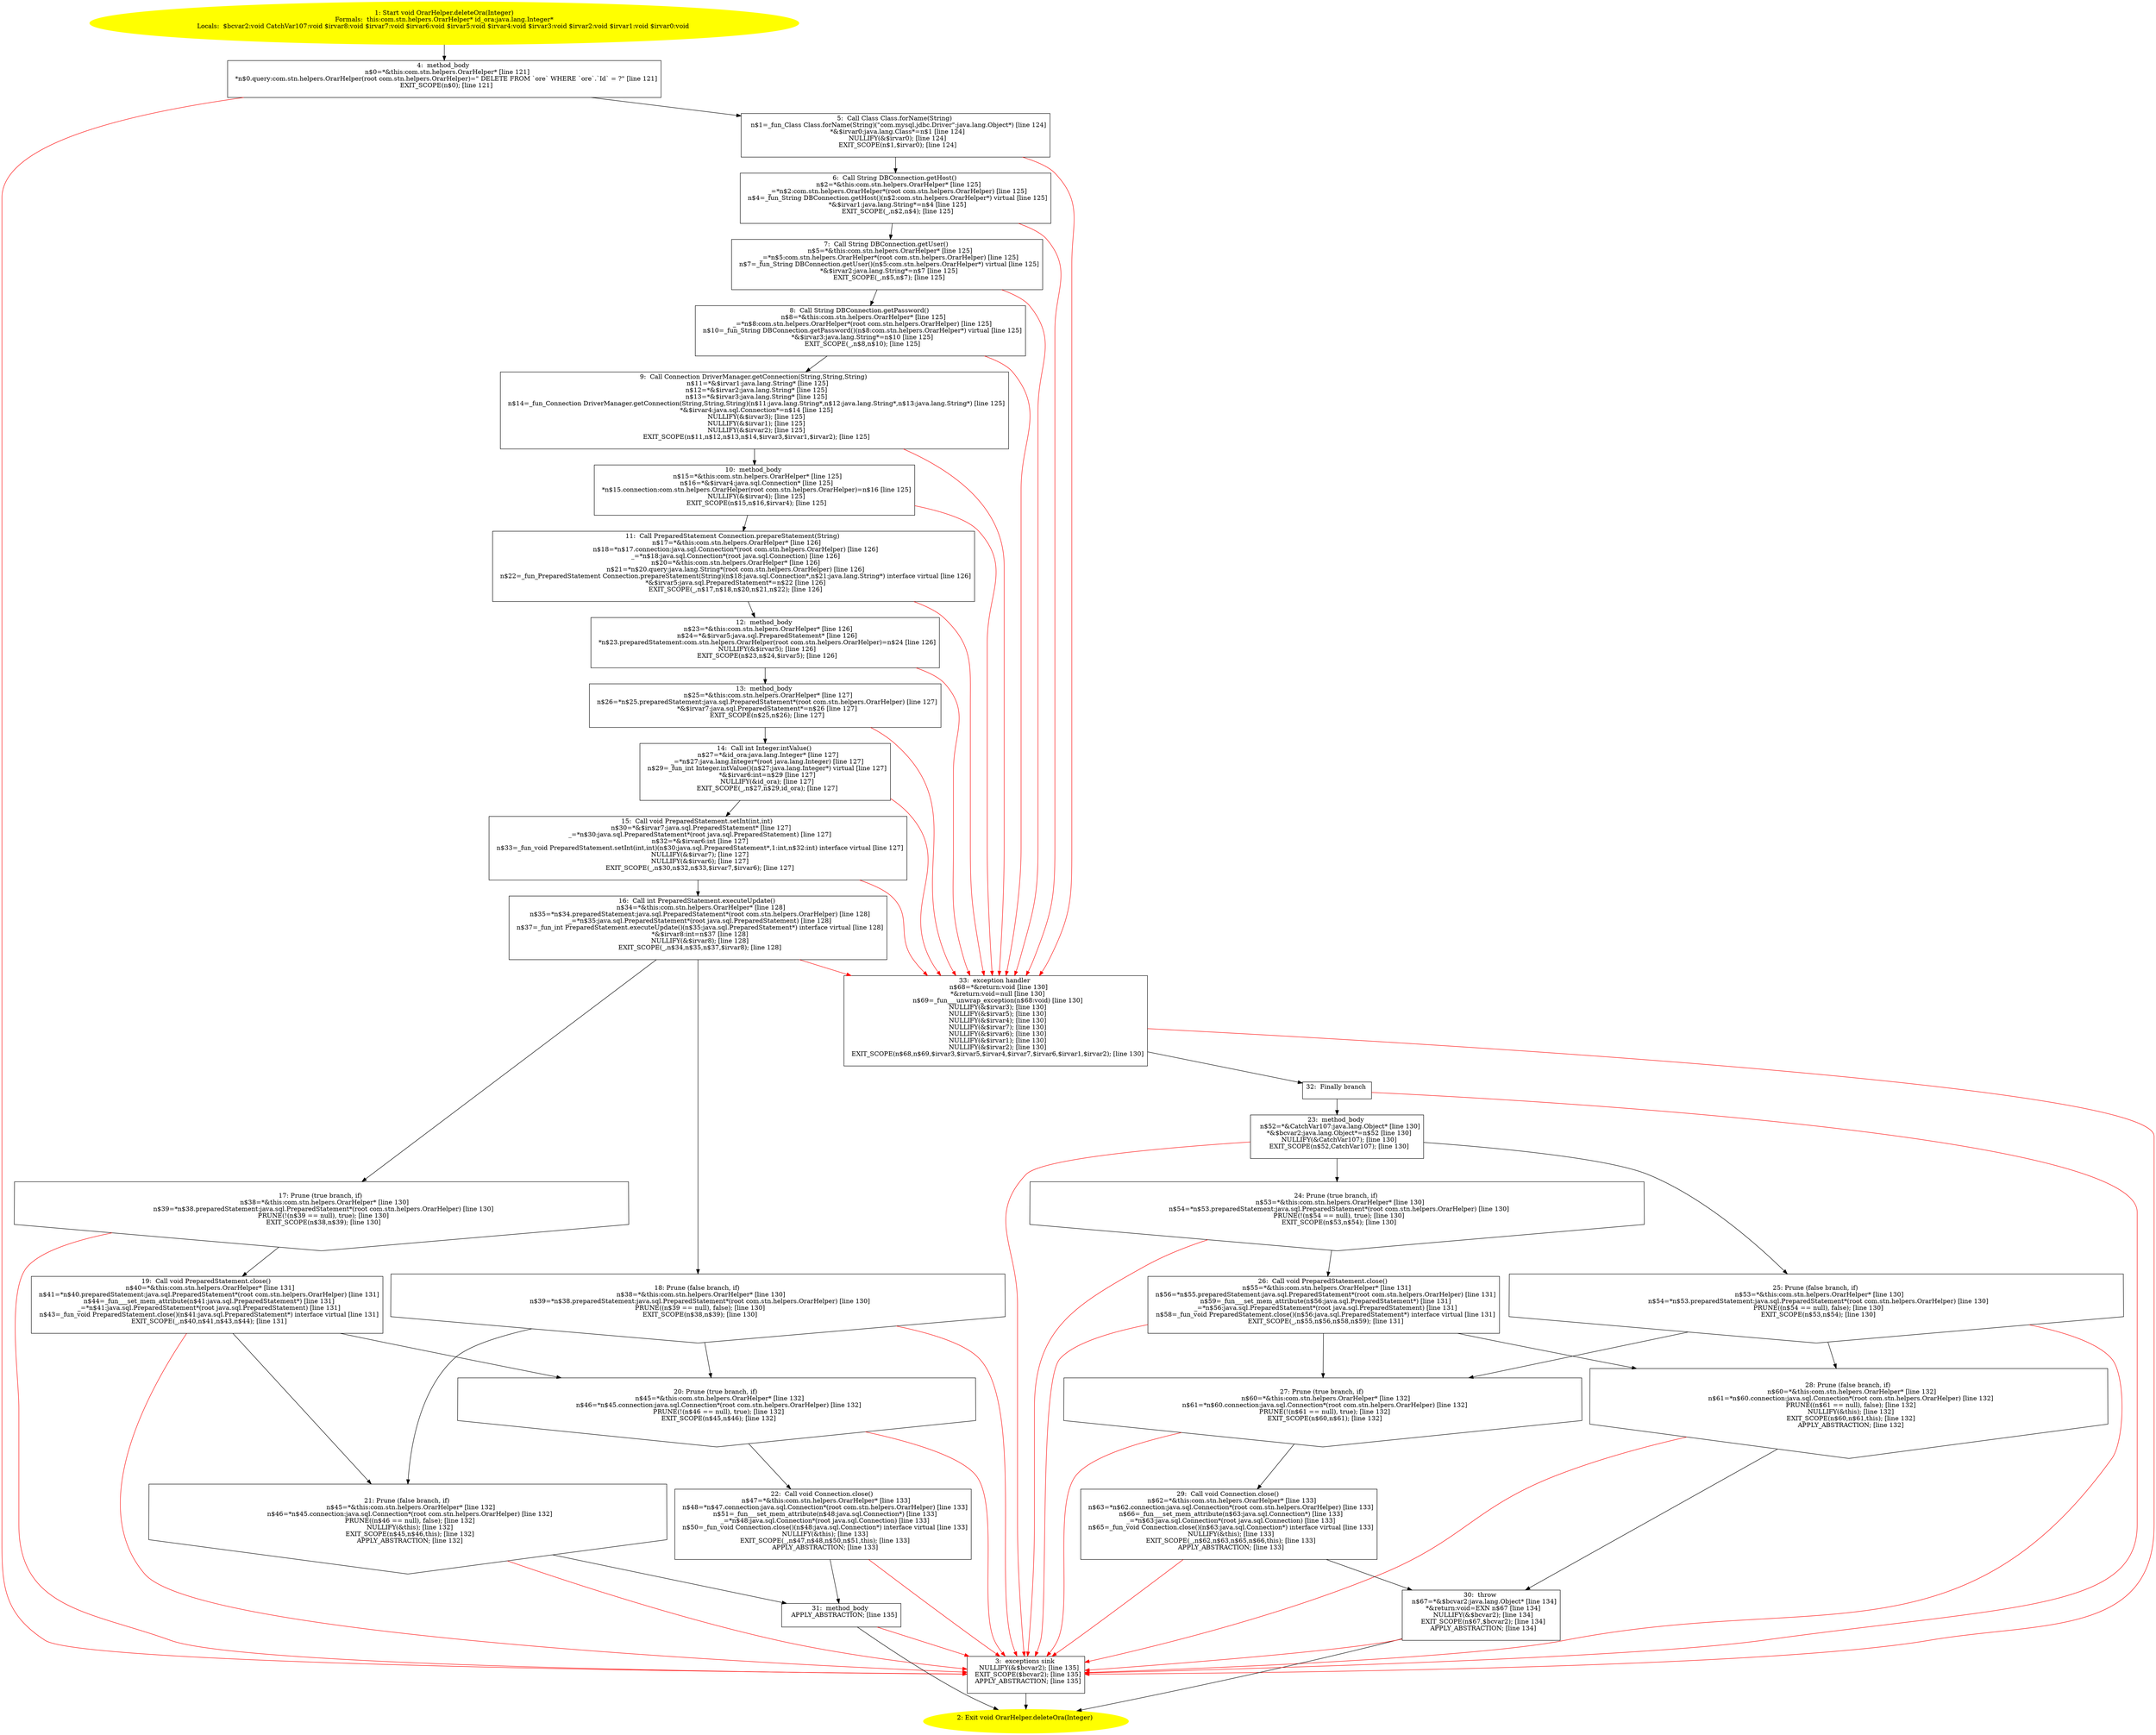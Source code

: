 /* @generated */
digraph cfg {
"com.stn.helpers.OrarHelper.deleteOra(java.lang.Integer):void.cd40a7c32d7e57c156f3b5cab95fa028_1" [label="1: Start void OrarHelper.deleteOra(Integer)\nFormals:  this:com.stn.helpers.OrarHelper* id_ora:java.lang.Integer*\nLocals:  $bcvar2:void CatchVar107:void $irvar8:void $irvar7:void $irvar6:void $irvar5:void $irvar4:void $irvar3:void $irvar2:void $irvar1:void $irvar0:void \n  " color=yellow style=filled]
	

	 "com.stn.helpers.OrarHelper.deleteOra(java.lang.Integer):void.cd40a7c32d7e57c156f3b5cab95fa028_1" -> "com.stn.helpers.OrarHelper.deleteOra(java.lang.Integer):void.cd40a7c32d7e57c156f3b5cab95fa028_4" ;
"com.stn.helpers.OrarHelper.deleteOra(java.lang.Integer):void.cd40a7c32d7e57c156f3b5cab95fa028_2" [label="2: Exit void OrarHelper.deleteOra(Integer) \n  " color=yellow style=filled]
	

"com.stn.helpers.OrarHelper.deleteOra(java.lang.Integer):void.cd40a7c32d7e57c156f3b5cab95fa028_3" [label="3:  exceptions sink \n   NULLIFY(&$bcvar2); [line 135]\n  EXIT_SCOPE($bcvar2); [line 135]\n  APPLY_ABSTRACTION; [line 135]\n " shape="box"]
	

	 "com.stn.helpers.OrarHelper.deleteOra(java.lang.Integer):void.cd40a7c32d7e57c156f3b5cab95fa028_3" -> "com.stn.helpers.OrarHelper.deleteOra(java.lang.Integer):void.cd40a7c32d7e57c156f3b5cab95fa028_2" ;
"com.stn.helpers.OrarHelper.deleteOra(java.lang.Integer):void.cd40a7c32d7e57c156f3b5cab95fa028_4" [label="4:  method_body \n   n$0=*&this:com.stn.helpers.OrarHelper* [line 121]\n  *n$0.query:com.stn.helpers.OrarHelper(root com.stn.helpers.OrarHelper)=\" DELETE FROM `ore` WHERE `ore`.`Id` = ?\" [line 121]\n  EXIT_SCOPE(n$0); [line 121]\n " shape="box"]
	

	 "com.stn.helpers.OrarHelper.deleteOra(java.lang.Integer):void.cd40a7c32d7e57c156f3b5cab95fa028_4" -> "com.stn.helpers.OrarHelper.deleteOra(java.lang.Integer):void.cd40a7c32d7e57c156f3b5cab95fa028_5" ;
	 "com.stn.helpers.OrarHelper.deleteOra(java.lang.Integer):void.cd40a7c32d7e57c156f3b5cab95fa028_4" -> "com.stn.helpers.OrarHelper.deleteOra(java.lang.Integer):void.cd40a7c32d7e57c156f3b5cab95fa028_3" [color="red" ];
"com.stn.helpers.OrarHelper.deleteOra(java.lang.Integer):void.cd40a7c32d7e57c156f3b5cab95fa028_5" [label="5:  Call Class Class.forName(String) \n   n$1=_fun_Class Class.forName(String)(\"com.mysql.jdbc.Driver\":java.lang.Object*) [line 124]\n  *&$irvar0:java.lang.Class*=n$1 [line 124]\n  NULLIFY(&$irvar0); [line 124]\n  EXIT_SCOPE(n$1,$irvar0); [line 124]\n " shape="box"]
	

	 "com.stn.helpers.OrarHelper.deleteOra(java.lang.Integer):void.cd40a7c32d7e57c156f3b5cab95fa028_5" -> "com.stn.helpers.OrarHelper.deleteOra(java.lang.Integer):void.cd40a7c32d7e57c156f3b5cab95fa028_6" ;
	 "com.stn.helpers.OrarHelper.deleteOra(java.lang.Integer):void.cd40a7c32d7e57c156f3b5cab95fa028_5" -> "com.stn.helpers.OrarHelper.deleteOra(java.lang.Integer):void.cd40a7c32d7e57c156f3b5cab95fa028_33" [color="red" ];
"com.stn.helpers.OrarHelper.deleteOra(java.lang.Integer):void.cd40a7c32d7e57c156f3b5cab95fa028_6" [label="6:  Call String DBConnection.getHost() \n   n$2=*&this:com.stn.helpers.OrarHelper* [line 125]\n  _=*n$2:com.stn.helpers.OrarHelper*(root com.stn.helpers.OrarHelper) [line 125]\n  n$4=_fun_String DBConnection.getHost()(n$2:com.stn.helpers.OrarHelper*) virtual [line 125]\n  *&$irvar1:java.lang.String*=n$4 [line 125]\n  EXIT_SCOPE(_,n$2,n$4); [line 125]\n " shape="box"]
	

	 "com.stn.helpers.OrarHelper.deleteOra(java.lang.Integer):void.cd40a7c32d7e57c156f3b5cab95fa028_6" -> "com.stn.helpers.OrarHelper.deleteOra(java.lang.Integer):void.cd40a7c32d7e57c156f3b5cab95fa028_7" ;
	 "com.stn.helpers.OrarHelper.deleteOra(java.lang.Integer):void.cd40a7c32d7e57c156f3b5cab95fa028_6" -> "com.stn.helpers.OrarHelper.deleteOra(java.lang.Integer):void.cd40a7c32d7e57c156f3b5cab95fa028_33" [color="red" ];
"com.stn.helpers.OrarHelper.deleteOra(java.lang.Integer):void.cd40a7c32d7e57c156f3b5cab95fa028_7" [label="7:  Call String DBConnection.getUser() \n   n$5=*&this:com.stn.helpers.OrarHelper* [line 125]\n  _=*n$5:com.stn.helpers.OrarHelper*(root com.stn.helpers.OrarHelper) [line 125]\n  n$7=_fun_String DBConnection.getUser()(n$5:com.stn.helpers.OrarHelper*) virtual [line 125]\n  *&$irvar2:java.lang.String*=n$7 [line 125]\n  EXIT_SCOPE(_,n$5,n$7); [line 125]\n " shape="box"]
	

	 "com.stn.helpers.OrarHelper.deleteOra(java.lang.Integer):void.cd40a7c32d7e57c156f3b5cab95fa028_7" -> "com.stn.helpers.OrarHelper.deleteOra(java.lang.Integer):void.cd40a7c32d7e57c156f3b5cab95fa028_8" ;
	 "com.stn.helpers.OrarHelper.deleteOra(java.lang.Integer):void.cd40a7c32d7e57c156f3b5cab95fa028_7" -> "com.stn.helpers.OrarHelper.deleteOra(java.lang.Integer):void.cd40a7c32d7e57c156f3b5cab95fa028_33" [color="red" ];
"com.stn.helpers.OrarHelper.deleteOra(java.lang.Integer):void.cd40a7c32d7e57c156f3b5cab95fa028_8" [label="8:  Call String DBConnection.getPassword() \n   n$8=*&this:com.stn.helpers.OrarHelper* [line 125]\n  _=*n$8:com.stn.helpers.OrarHelper*(root com.stn.helpers.OrarHelper) [line 125]\n  n$10=_fun_String DBConnection.getPassword()(n$8:com.stn.helpers.OrarHelper*) virtual [line 125]\n  *&$irvar3:java.lang.String*=n$10 [line 125]\n  EXIT_SCOPE(_,n$8,n$10); [line 125]\n " shape="box"]
	

	 "com.stn.helpers.OrarHelper.deleteOra(java.lang.Integer):void.cd40a7c32d7e57c156f3b5cab95fa028_8" -> "com.stn.helpers.OrarHelper.deleteOra(java.lang.Integer):void.cd40a7c32d7e57c156f3b5cab95fa028_9" ;
	 "com.stn.helpers.OrarHelper.deleteOra(java.lang.Integer):void.cd40a7c32d7e57c156f3b5cab95fa028_8" -> "com.stn.helpers.OrarHelper.deleteOra(java.lang.Integer):void.cd40a7c32d7e57c156f3b5cab95fa028_33" [color="red" ];
"com.stn.helpers.OrarHelper.deleteOra(java.lang.Integer):void.cd40a7c32d7e57c156f3b5cab95fa028_9" [label="9:  Call Connection DriverManager.getConnection(String,String,String) \n   n$11=*&$irvar1:java.lang.String* [line 125]\n  n$12=*&$irvar2:java.lang.String* [line 125]\n  n$13=*&$irvar3:java.lang.String* [line 125]\n  n$14=_fun_Connection DriverManager.getConnection(String,String,String)(n$11:java.lang.String*,n$12:java.lang.String*,n$13:java.lang.String*) [line 125]\n  *&$irvar4:java.sql.Connection*=n$14 [line 125]\n  NULLIFY(&$irvar3); [line 125]\n  NULLIFY(&$irvar1); [line 125]\n  NULLIFY(&$irvar2); [line 125]\n  EXIT_SCOPE(n$11,n$12,n$13,n$14,$irvar3,$irvar1,$irvar2); [line 125]\n " shape="box"]
	

	 "com.stn.helpers.OrarHelper.deleteOra(java.lang.Integer):void.cd40a7c32d7e57c156f3b5cab95fa028_9" -> "com.stn.helpers.OrarHelper.deleteOra(java.lang.Integer):void.cd40a7c32d7e57c156f3b5cab95fa028_10" ;
	 "com.stn.helpers.OrarHelper.deleteOra(java.lang.Integer):void.cd40a7c32d7e57c156f3b5cab95fa028_9" -> "com.stn.helpers.OrarHelper.deleteOra(java.lang.Integer):void.cd40a7c32d7e57c156f3b5cab95fa028_33" [color="red" ];
"com.stn.helpers.OrarHelper.deleteOra(java.lang.Integer):void.cd40a7c32d7e57c156f3b5cab95fa028_10" [label="10:  method_body \n   n$15=*&this:com.stn.helpers.OrarHelper* [line 125]\n  n$16=*&$irvar4:java.sql.Connection* [line 125]\n  *n$15.connection:com.stn.helpers.OrarHelper(root com.stn.helpers.OrarHelper)=n$16 [line 125]\n  NULLIFY(&$irvar4); [line 125]\n  EXIT_SCOPE(n$15,n$16,$irvar4); [line 125]\n " shape="box"]
	

	 "com.stn.helpers.OrarHelper.deleteOra(java.lang.Integer):void.cd40a7c32d7e57c156f3b5cab95fa028_10" -> "com.stn.helpers.OrarHelper.deleteOra(java.lang.Integer):void.cd40a7c32d7e57c156f3b5cab95fa028_11" ;
	 "com.stn.helpers.OrarHelper.deleteOra(java.lang.Integer):void.cd40a7c32d7e57c156f3b5cab95fa028_10" -> "com.stn.helpers.OrarHelper.deleteOra(java.lang.Integer):void.cd40a7c32d7e57c156f3b5cab95fa028_33" [color="red" ];
"com.stn.helpers.OrarHelper.deleteOra(java.lang.Integer):void.cd40a7c32d7e57c156f3b5cab95fa028_11" [label="11:  Call PreparedStatement Connection.prepareStatement(String) \n   n$17=*&this:com.stn.helpers.OrarHelper* [line 126]\n  n$18=*n$17.connection:java.sql.Connection*(root com.stn.helpers.OrarHelper) [line 126]\n  _=*n$18:java.sql.Connection*(root java.sql.Connection) [line 126]\n  n$20=*&this:com.stn.helpers.OrarHelper* [line 126]\n  n$21=*n$20.query:java.lang.String*(root com.stn.helpers.OrarHelper) [line 126]\n  n$22=_fun_PreparedStatement Connection.prepareStatement(String)(n$18:java.sql.Connection*,n$21:java.lang.String*) interface virtual [line 126]\n  *&$irvar5:java.sql.PreparedStatement*=n$22 [line 126]\n  EXIT_SCOPE(_,n$17,n$18,n$20,n$21,n$22); [line 126]\n " shape="box"]
	

	 "com.stn.helpers.OrarHelper.deleteOra(java.lang.Integer):void.cd40a7c32d7e57c156f3b5cab95fa028_11" -> "com.stn.helpers.OrarHelper.deleteOra(java.lang.Integer):void.cd40a7c32d7e57c156f3b5cab95fa028_12" ;
	 "com.stn.helpers.OrarHelper.deleteOra(java.lang.Integer):void.cd40a7c32d7e57c156f3b5cab95fa028_11" -> "com.stn.helpers.OrarHelper.deleteOra(java.lang.Integer):void.cd40a7c32d7e57c156f3b5cab95fa028_33" [color="red" ];
"com.stn.helpers.OrarHelper.deleteOra(java.lang.Integer):void.cd40a7c32d7e57c156f3b5cab95fa028_12" [label="12:  method_body \n   n$23=*&this:com.stn.helpers.OrarHelper* [line 126]\n  n$24=*&$irvar5:java.sql.PreparedStatement* [line 126]\n  *n$23.preparedStatement:com.stn.helpers.OrarHelper(root com.stn.helpers.OrarHelper)=n$24 [line 126]\n  NULLIFY(&$irvar5); [line 126]\n  EXIT_SCOPE(n$23,n$24,$irvar5); [line 126]\n " shape="box"]
	

	 "com.stn.helpers.OrarHelper.deleteOra(java.lang.Integer):void.cd40a7c32d7e57c156f3b5cab95fa028_12" -> "com.stn.helpers.OrarHelper.deleteOra(java.lang.Integer):void.cd40a7c32d7e57c156f3b5cab95fa028_13" ;
	 "com.stn.helpers.OrarHelper.deleteOra(java.lang.Integer):void.cd40a7c32d7e57c156f3b5cab95fa028_12" -> "com.stn.helpers.OrarHelper.deleteOra(java.lang.Integer):void.cd40a7c32d7e57c156f3b5cab95fa028_33" [color="red" ];
"com.stn.helpers.OrarHelper.deleteOra(java.lang.Integer):void.cd40a7c32d7e57c156f3b5cab95fa028_13" [label="13:  method_body \n   n$25=*&this:com.stn.helpers.OrarHelper* [line 127]\n  n$26=*n$25.preparedStatement:java.sql.PreparedStatement*(root com.stn.helpers.OrarHelper) [line 127]\n  *&$irvar7:java.sql.PreparedStatement*=n$26 [line 127]\n  EXIT_SCOPE(n$25,n$26); [line 127]\n " shape="box"]
	

	 "com.stn.helpers.OrarHelper.deleteOra(java.lang.Integer):void.cd40a7c32d7e57c156f3b5cab95fa028_13" -> "com.stn.helpers.OrarHelper.deleteOra(java.lang.Integer):void.cd40a7c32d7e57c156f3b5cab95fa028_14" ;
	 "com.stn.helpers.OrarHelper.deleteOra(java.lang.Integer):void.cd40a7c32d7e57c156f3b5cab95fa028_13" -> "com.stn.helpers.OrarHelper.deleteOra(java.lang.Integer):void.cd40a7c32d7e57c156f3b5cab95fa028_33" [color="red" ];
"com.stn.helpers.OrarHelper.deleteOra(java.lang.Integer):void.cd40a7c32d7e57c156f3b5cab95fa028_14" [label="14:  Call int Integer.intValue() \n   n$27=*&id_ora:java.lang.Integer* [line 127]\n  _=*n$27:java.lang.Integer*(root java.lang.Integer) [line 127]\n  n$29=_fun_int Integer.intValue()(n$27:java.lang.Integer*) virtual [line 127]\n  *&$irvar6:int=n$29 [line 127]\n  NULLIFY(&id_ora); [line 127]\n  EXIT_SCOPE(_,n$27,n$29,id_ora); [line 127]\n " shape="box"]
	

	 "com.stn.helpers.OrarHelper.deleteOra(java.lang.Integer):void.cd40a7c32d7e57c156f3b5cab95fa028_14" -> "com.stn.helpers.OrarHelper.deleteOra(java.lang.Integer):void.cd40a7c32d7e57c156f3b5cab95fa028_15" ;
	 "com.stn.helpers.OrarHelper.deleteOra(java.lang.Integer):void.cd40a7c32d7e57c156f3b5cab95fa028_14" -> "com.stn.helpers.OrarHelper.deleteOra(java.lang.Integer):void.cd40a7c32d7e57c156f3b5cab95fa028_33" [color="red" ];
"com.stn.helpers.OrarHelper.deleteOra(java.lang.Integer):void.cd40a7c32d7e57c156f3b5cab95fa028_15" [label="15:  Call void PreparedStatement.setInt(int,int) \n   n$30=*&$irvar7:java.sql.PreparedStatement* [line 127]\n  _=*n$30:java.sql.PreparedStatement*(root java.sql.PreparedStatement) [line 127]\n  n$32=*&$irvar6:int [line 127]\n  n$33=_fun_void PreparedStatement.setInt(int,int)(n$30:java.sql.PreparedStatement*,1:int,n$32:int) interface virtual [line 127]\n  NULLIFY(&$irvar7); [line 127]\n  NULLIFY(&$irvar6); [line 127]\n  EXIT_SCOPE(_,n$30,n$32,n$33,$irvar7,$irvar6); [line 127]\n " shape="box"]
	

	 "com.stn.helpers.OrarHelper.deleteOra(java.lang.Integer):void.cd40a7c32d7e57c156f3b5cab95fa028_15" -> "com.stn.helpers.OrarHelper.deleteOra(java.lang.Integer):void.cd40a7c32d7e57c156f3b5cab95fa028_16" ;
	 "com.stn.helpers.OrarHelper.deleteOra(java.lang.Integer):void.cd40a7c32d7e57c156f3b5cab95fa028_15" -> "com.stn.helpers.OrarHelper.deleteOra(java.lang.Integer):void.cd40a7c32d7e57c156f3b5cab95fa028_33" [color="red" ];
"com.stn.helpers.OrarHelper.deleteOra(java.lang.Integer):void.cd40a7c32d7e57c156f3b5cab95fa028_16" [label="16:  Call int PreparedStatement.executeUpdate() \n   n$34=*&this:com.stn.helpers.OrarHelper* [line 128]\n  n$35=*n$34.preparedStatement:java.sql.PreparedStatement*(root com.stn.helpers.OrarHelper) [line 128]\n  _=*n$35:java.sql.PreparedStatement*(root java.sql.PreparedStatement) [line 128]\n  n$37=_fun_int PreparedStatement.executeUpdate()(n$35:java.sql.PreparedStatement*) interface virtual [line 128]\n  *&$irvar8:int=n$37 [line 128]\n  NULLIFY(&$irvar8); [line 128]\n  EXIT_SCOPE(_,n$34,n$35,n$37,$irvar8); [line 128]\n " shape="box"]
	

	 "com.stn.helpers.OrarHelper.deleteOra(java.lang.Integer):void.cd40a7c32d7e57c156f3b5cab95fa028_16" -> "com.stn.helpers.OrarHelper.deleteOra(java.lang.Integer):void.cd40a7c32d7e57c156f3b5cab95fa028_17" ;
	 "com.stn.helpers.OrarHelper.deleteOra(java.lang.Integer):void.cd40a7c32d7e57c156f3b5cab95fa028_16" -> "com.stn.helpers.OrarHelper.deleteOra(java.lang.Integer):void.cd40a7c32d7e57c156f3b5cab95fa028_18" ;
	 "com.stn.helpers.OrarHelper.deleteOra(java.lang.Integer):void.cd40a7c32d7e57c156f3b5cab95fa028_16" -> "com.stn.helpers.OrarHelper.deleteOra(java.lang.Integer):void.cd40a7c32d7e57c156f3b5cab95fa028_33" [color="red" ];
"com.stn.helpers.OrarHelper.deleteOra(java.lang.Integer):void.cd40a7c32d7e57c156f3b5cab95fa028_17" [label="17: Prune (true branch, if) \n   n$38=*&this:com.stn.helpers.OrarHelper* [line 130]\n  n$39=*n$38.preparedStatement:java.sql.PreparedStatement*(root com.stn.helpers.OrarHelper) [line 130]\n  PRUNE(!(n$39 == null), true); [line 130]\n  EXIT_SCOPE(n$38,n$39); [line 130]\n " shape="invhouse"]
	

	 "com.stn.helpers.OrarHelper.deleteOra(java.lang.Integer):void.cd40a7c32d7e57c156f3b5cab95fa028_17" -> "com.stn.helpers.OrarHelper.deleteOra(java.lang.Integer):void.cd40a7c32d7e57c156f3b5cab95fa028_19" ;
	 "com.stn.helpers.OrarHelper.deleteOra(java.lang.Integer):void.cd40a7c32d7e57c156f3b5cab95fa028_17" -> "com.stn.helpers.OrarHelper.deleteOra(java.lang.Integer):void.cd40a7c32d7e57c156f3b5cab95fa028_3" [color="red" ];
"com.stn.helpers.OrarHelper.deleteOra(java.lang.Integer):void.cd40a7c32d7e57c156f3b5cab95fa028_18" [label="18: Prune (false branch, if) \n   n$38=*&this:com.stn.helpers.OrarHelper* [line 130]\n  n$39=*n$38.preparedStatement:java.sql.PreparedStatement*(root com.stn.helpers.OrarHelper) [line 130]\n  PRUNE((n$39 == null), false); [line 130]\n  EXIT_SCOPE(n$38,n$39); [line 130]\n " shape="invhouse"]
	

	 "com.stn.helpers.OrarHelper.deleteOra(java.lang.Integer):void.cd40a7c32d7e57c156f3b5cab95fa028_18" -> "com.stn.helpers.OrarHelper.deleteOra(java.lang.Integer):void.cd40a7c32d7e57c156f3b5cab95fa028_20" ;
	 "com.stn.helpers.OrarHelper.deleteOra(java.lang.Integer):void.cd40a7c32d7e57c156f3b5cab95fa028_18" -> "com.stn.helpers.OrarHelper.deleteOra(java.lang.Integer):void.cd40a7c32d7e57c156f3b5cab95fa028_21" ;
	 "com.stn.helpers.OrarHelper.deleteOra(java.lang.Integer):void.cd40a7c32d7e57c156f3b5cab95fa028_18" -> "com.stn.helpers.OrarHelper.deleteOra(java.lang.Integer):void.cd40a7c32d7e57c156f3b5cab95fa028_3" [color="red" ];
"com.stn.helpers.OrarHelper.deleteOra(java.lang.Integer):void.cd40a7c32d7e57c156f3b5cab95fa028_19" [label="19:  Call void PreparedStatement.close() \n   n$40=*&this:com.stn.helpers.OrarHelper* [line 131]\n  n$41=*n$40.preparedStatement:java.sql.PreparedStatement*(root com.stn.helpers.OrarHelper) [line 131]\n  n$44=_fun___set_mem_attribute(n$41:java.sql.PreparedStatement*) [line 131]\n  _=*n$41:java.sql.PreparedStatement*(root java.sql.PreparedStatement) [line 131]\n  n$43=_fun_void PreparedStatement.close()(n$41:java.sql.PreparedStatement*) interface virtual [line 131]\n  EXIT_SCOPE(_,n$40,n$41,n$43,n$44); [line 131]\n " shape="box"]
	

	 "com.stn.helpers.OrarHelper.deleteOra(java.lang.Integer):void.cd40a7c32d7e57c156f3b5cab95fa028_19" -> "com.stn.helpers.OrarHelper.deleteOra(java.lang.Integer):void.cd40a7c32d7e57c156f3b5cab95fa028_20" ;
	 "com.stn.helpers.OrarHelper.deleteOra(java.lang.Integer):void.cd40a7c32d7e57c156f3b5cab95fa028_19" -> "com.stn.helpers.OrarHelper.deleteOra(java.lang.Integer):void.cd40a7c32d7e57c156f3b5cab95fa028_21" ;
	 "com.stn.helpers.OrarHelper.deleteOra(java.lang.Integer):void.cd40a7c32d7e57c156f3b5cab95fa028_19" -> "com.stn.helpers.OrarHelper.deleteOra(java.lang.Integer):void.cd40a7c32d7e57c156f3b5cab95fa028_3" [color="red" ];
"com.stn.helpers.OrarHelper.deleteOra(java.lang.Integer):void.cd40a7c32d7e57c156f3b5cab95fa028_20" [label="20: Prune (true branch, if) \n   n$45=*&this:com.stn.helpers.OrarHelper* [line 132]\n  n$46=*n$45.connection:java.sql.Connection*(root com.stn.helpers.OrarHelper) [line 132]\n  PRUNE(!(n$46 == null), true); [line 132]\n  EXIT_SCOPE(n$45,n$46); [line 132]\n " shape="invhouse"]
	

	 "com.stn.helpers.OrarHelper.deleteOra(java.lang.Integer):void.cd40a7c32d7e57c156f3b5cab95fa028_20" -> "com.stn.helpers.OrarHelper.deleteOra(java.lang.Integer):void.cd40a7c32d7e57c156f3b5cab95fa028_22" ;
	 "com.stn.helpers.OrarHelper.deleteOra(java.lang.Integer):void.cd40a7c32d7e57c156f3b5cab95fa028_20" -> "com.stn.helpers.OrarHelper.deleteOra(java.lang.Integer):void.cd40a7c32d7e57c156f3b5cab95fa028_3" [color="red" ];
"com.stn.helpers.OrarHelper.deleteOra(java.lang.Integer):void.cd40a7c32d7e57c156f3b5cab95fa028_21" [label="21: Prune (false branch, if) \n   n$45=*&this:com.stn.helpers.OrarHelper* [line 132]\n  n$46=*n$45.connection:java.sql.Connection*(root com.stn.helpers.OrarHelper) [line 132]\n  PRUNE((n$46 == null), false); [line 132]\n  NULLIFY(&this); [line 132]\n  EXIT_SCOPE(n$45,n$46,this); [line 132]\n  APPLY_ABSTRACTION; [line 132]\n " shape="invhouse"]
	

	 "com.stn.helpers.OrarHelper.deleteOra(java.lang.Integer):void.cd40a7c32d7e57c156f3b5cab95fa028_21" -> "com.stn.helpers.OrarHelper.deleteOra(java.lang.Integer):void.cd40a7c32d7e57c156f3b5cab95fa028_31" ;
	 "com.stn.helpers.OrarHelper.deleteOra(java.lang.Integer):void.cd40a7c32d7e57c156f3b5cab95fa028_21" -> "com.stn.helpers.OrarHelper.deleteOra(java.lang.Integer):void.cd40a7c32d7e57c156f3b5cab95fa028_3" [color="red" ];
"com.stn.helpers.OrarHelper.deleteOra(java.lang.Integer):void.cd40a7c32d7e57c156f3b5cab95fa028_22" [label="22:  Call void Connection.close() \n   n$47=*&this:com.stn.helpers.OrarHelper* [line 133]\n  n$48=*n$47.connection:java.sql.Connection*(root com.stn.helpers.OrarHelper) [line 133]\n  n$51=_fun___set_mem_attribute(n$48:java.sql.Connection*) [line 133]\n  _=*n$48:java.sql.Connection*(root java.sql.Connection) [line 133]\n  n$50=_fun_void Connection.close()(n$48:java.sql.Connection*) interface virtual [line 133]\n  NULLIFY(&this); [line 133]\n  EXIT_SCOPE(_,n$47,n$48,n$50,n$51,this); [line 133]\n  APPLY_ABSTRACTION; [line 133]\n " shape="box"]
	

	 "com.stn.helpers.OrarHelper.deleteOra(java.lang.Integer):void.cd40a7c32d7e57c156f3b5cab95fa028_22" -> "com.stn.helpers.OrarHelper.deleteOra(java.lang.Integer):void.cd40a7c32d7e57c156f3b5cab95fa028_31" ;
	 "com.stn.helpers.OrarHelper.deleteOra(java.lang.Integer):void.cd40a7c32d7e57c156f3b5cab95fa028_22" -> "com.stn.helpers.OrarHelper.deleteOra(java.lang.Integer):void.cd40a7c32d7e57c156f3b5cab95fa028_3" [color="red" ];
"com.stn.helpers.OrarHelper.deleteOra(java.lang.Integer):void.cd40a7c32d7e57c156f3b5cab95fa028_23" [label="23:  method_body \n   n$52=*&CatchVar107:java.lang.Object* [line 130]\n  *&$bcvar2:java.lang.Object*=n$52 [line 130]\n  NULLIFY(&CatchVar107); [line 130]\n  EXIT_SCOPE(n$52,CatchVar107); [line 130]\n " shape="box"]
	

	 "com.stn.helpers.OrarHelper.deleteOra(java.lang.Integer):void.cd40a7c32d7e57c156f3b5cab95fa028_23" -> "com.stn.helpers.OrarHelper.deleteOra(java.lang.Integer):void.cd40a7c32d7e57c156f3b5cab95fa028_24" ;
	 "com.stn.helpers.OrarHelper.deleteOra(java.lang.Integer):void.cd40a7c32d7e57c156f3b5cab95fa028_23" -> "com.stn.helpers.OrarHelper.deleteOra(java.lang.Integer):void.cd40a7c32d7e57c156f3b5cab95fa028_25" ;
	 "com.stn.helpers.OrarHelper.deleteOra(java.lang.Integer):void.cd40a7c32d7e57c156f3b5cab95fa028_23" -> "com.stn.helpers.OrarHelper.deleteOra(java.lang.Integer):void.cd40a7c32d7e57c156f3b5cab95fa028_3" [color="red" ];
"com.stn.helpers.OrarHelper.deleteOra(java.lang.Integer):void.cd40a7c32d7e57c156f3b5cab95fa028_24" [label="24: Prune (true branch, if) \n   n$53=*&this:com.stn.helpers.OrarHelper* [line 130]\n  n$54=*n$53.preparedStatement:java.sql.PreparedStatement*(root com.stn.helpers.OrarHelper) [line 130]\n  PRUNE(!(n$54 == null), true); [line 130]\n  EXIT_SCOPE(n$53,n$54); [line 130]\n " shape="invhouse"]
	

	 "com.stn.helpers.OrarHelper.deleteOra(java.lang.Integer):void.cd40a7c32d7e57c156f3b5cab95fa028_24" -> "com.stn.helpers.OrarHelper.deleteOra(java.lang.Integer):void.cd40a7c32d7e57c156f3b5cab95fa028_26" ;
	 "com.stn.helpers.OrarHelper.deleteOra(java.lang.Integer):void.cd40a7c32d7e57c156f3b5cab95fa028_24" -> "com.stn.helpers.OrarHelper.deleteOra(java.lang.Integer):void.cd40a7c32d7e57c156f3b5cab95fa028_3" [color="red" ];
"com.stn.helpers.OrarHelper.deleteOra(java.lang.Integer):void.cd40a7c32d7e57c156f3b5cab95fa028_25" [label="25: Prune (false branch, if) \n   n$53=*&this:com.stn.helpers.OrarHelper* [line 130]\n  n$54=*n$53.preparedStatement:java.sql.PreparedStatement*(root com.stn.helpers.OrarHelper) [line 130]\n  PRUNE((n$54 == null), false); [line 130]\n  EXIT_SCOPE(n$53,n$54); [line 130]\n " shape="invhouse"]
	

	 "com.stn.helpers.OrarHelper.deleteOra(java.lang.Integer):void.cd40a7c32d7e57c156f3b5cab95fa028_25" -> "com.stn.helpers.OrarHelper.deleteOra(java.lang.Integer):void.cd40a7c32d7e57c156f3b5cab95fa028_27" ;
	 "com.stn.helpers.OrarHelper.deleteOra(java.lang.Integer):void.cd40a7c32d7e57c156f3b5cab95fa028_25" -> "com.stn.helpers.OrarHelper.deleteOra(java.lang.Integer):void.cd40a7c32d7e57c156f3b5cab95fa028_28" ;
	 "com.stn.helpers.OrarHelper.deleteOra(java.lang.Integer):void.cd40a7c32d7e57c156f3b5cab95fa028_25" -> "com.stn.helpers.OrarHelper.deleteOra(java.lang.Integer):void.cd40a7c32d7e57c156f3b5cab95fa028_3" [color="red" ];
"com.stn.helpers.OrarHelper.deleteOra(java.lang.Integer):void.cd40a7c32d7e57c156f3b5cab95fa028_26" [label="26:  Call void PreparedStatement.close() \n   n$55=*&this:com.stn.helpers.OrarHelper* [line 131]\n  n$56=*n$55.preparedStatement:java.sql.PreparedStatement*(root com.stn.helpers.OrarHelper) [line 131]\n  n$59=_fun___set_mem_attribute(n$56:java.sql.PreparedStatement*) [line 131]\n  _=*n$56:java.sql.PreparedStatement*(root java.sql.PreparedStatement) [line 131]\n  n$58=_fun_void PreparedStatement.close()(n$56:java.sql.PreparedStatement*) interface virtual [line 131]\n  EXIT_SCOPE(_,n$55,n$56,n$58,n$59); [line 131]\n " shape="box"]
	

	 "com.stn.helpers.OrarHelper.deleteOra(java.lang.Integer):void.cd40a7c32d7e57c156f3b5cab95fa028_26" -> "com.stn.helpers.OrarHelper.deleteOra(java.lang.Integer):void.cd40a7c32d7e57c156f3b5cab95fa028_27" ;
	 "com.stn.helpers.OrarHelper.deleteOra(java.lang.Integer):void.cd40a7c32d7e57c156f3b5cab95fa028_26" -> "com.stn.helpers.OrarHelper.deleteOra(java.lang.Integer):void.cd40a7c32d7e57c156f3b5cab95fa028_28" ;
	 "com.stn.helpers.OrarHelper.deleteOra(java.lang.Integer):void.cd40a7c32d7e57c156f3b5cab95fa028_26" -> "com.stn.helpers.OrarHelper.deleteOra(java.lang.Integer):void.cd40a7c32d7e57c156f3b5cab95fa028_3" [color="red" ];
"com.stn.helpers.OrarHelper.deleteOra(java.lang.Integer):void.cd40a7c32d7e57c156f3b5cab95fa028_27" [label="27: Prune (true branch, if) \n   n$60=*&this:com.stn.helpers.OrarHelper* [line 132]\n  n$61=*n$60.connection:java.sql.Connection*(root com.stn.helpers.OrarHelper) [line 132]\n  PRUNE(!(n$61 == null), true); [line 132]\n  EXIT_SCOPE(n$60,n$61); [line 132]\n " shape="invhouse"]
	

	 "com.stn.helpers.OrarHelper.deleteOra(java.lang.Integer):void.cd40a7c32d7e57c156f3b5cab95fa028_27" -> "com.stn.helpers.OrarHelper.deleteOra(java.lang.Integer):void.cd40a7c32d7e57c156f3b5cab95fa028_29" ;
	 "com.stn.helpers.OrarHelper.deleteOra(java.lang.Integer):void.cd40a7c32d7e57c156f3b5cab95fa028_27" -> "com.stn.helpers.OrarHelper.deleteOra(java.lang.Integer):void.cd40a7c32d7e57c156f3b5cab95fa028_3" [color="red" ];
"com.stn.helpers.OrarHelper.deleteOra(java.lang.Integer):void.cd40a7c32d7e57c156f3b5cab95fa028_28" [label="28: Prune (false branch, if) \n   n$60=*&this:com.stn.helpers.OrarHelper* [line 132]\n  n$61=*n$60.connection:java.sql.Connection*(root com.stn.helpers.OrarHelper) [line 132]\n  PRUNE((n$61 == null), false); [line 132]\n  NULLIFY(&this); [line 132]\n  EXIT_SCOPE(n$60,n$61,this); [line 132]\n  APPLY_ABSTRACTION; [line 132]\n " shape="invhouse"]
	

	 "com.stn.helpers.OrarHelper.deleteOra(java.lang.Integer):void.cd40a7c32d7e57c156f3b5cab95fa028_28" -> "com.stn.helpers.OrarHelper.deleteOra(java.lang.Integer):void.cd40a7c32d7e57c156f3b5cab95fa028_30" ;
	 "com.stn.helpers.OrarHelper.deleteOra(java.lang.Integer):void.cd40a7c32d7e57c156f3b5cab95fa028_28" -> "com.stn.helpers.OrarHelper.deleteOra(java.lang.Integer):void.cd40a7c32d7e57c156f3b5cab95fa028_3" [color="red" ];
"com.stn.helpers.OrarHelper.deleteOra(java.lang.Integer):void.cd40a7c32d7e57c156f3b5cab95fa028_29" [label="29:  Call void Connection.close() \n   n$62=*&this:com.stn.helpers.OrarHelper* [line 133]\n  n$63=*n$62.connection:java.sql.Connection*(root com.stn.helpers.OrarHelper) [line 133]\n  n$66=_fun___set_mem_attribute(n$63:java.sql.Connection*) [line 133]\n  _=*n$63:java.sql.Connection*(root java.sql.Connection) [line 133]\n  n$65=_fun_void Connection.close()(n$63:java.sql.Connection*) interface virtual [line 133]\n  NULLIFY(&this); [line 133]\n  EXIT_SCOPE(_,n$62,n$63,n$65,n$66,this); [line 133]\n  APPLY_ABSTRACTION; [line 133]\n " shape="box"]
	

	 "com.stn.helpers.OrarHelper.deleteOra(java.lang.Integer):void.cd40a7c32d7e57c156f3b5cab95fa028_29" -> "com.stn.helpers.OrarHelper.deleteOra(java.lang.Integer):void.cd40a7c32d7e57c156f3b5cab95fa028_30" ;
	 "com.stn.helpers.OrarHelper.deleteOra(java.lang.Integer):void.cd40a7c32d7e57c156f3b5cab95fa028_29" -> "com.stn.helpers.OrarHelper.deleteOra(java.lang.Integer):void.cd40a7c32d7e57c156f3b5cab95fa028_3" [color="red" ];
"com.stn.helpers.OrarHelper.deleteOra(java.lang.Integer):void.cd40a7c32d7e57c156f3b5cab95fa028_30" [label="30:  throw \n   n$67=*&$bcvar2:java.lang.Object* [line 134]\n  *&return:void=EXN n$67 [line 134]\n  NULLIFY(&$bcvar2); [line 134]\n  EXIT_SCOPE(n$67,$bcvar2); [line 134]\n  APPLY_ABSTRACTION; [line 134]\n " shape="box"]
	

	 "com.stn.helpers.OrarHelper.deleteOra(java.lang.Integer):void.cd40a7c32d7e57c156f3b5cab95fa028_30" -> "com.stn.helpers.OrarHelper.deleteOra(java.lang.Integer):void.cd40a7c32d7e57c156f3b5cab95fa028_2" ;
	 "com.stn.helpers.OrarHelper.deleteOra(java.lang.Integer):void.cd40a7c32d7e57c156f3b5cab95fa028_30" -> "com.stn.helpers.OrarHelper.deleteOra(java.lang.Integer):void.cd40a7c32d7e57c156f3b5cab95fa028_3" [color="red" ];
"com.stn.helpers.OrarHelper.deleteOra(java.lang.Integer):void.cd40a7c32d7e57c156f3b5cab95fa028_31" [label="31:  method_body \n   APPLY_ABSTRACTION; [line 135]\n " shape="box"]
	

	 "com.stn.helpers.OrarHelper.deleteOra(java.lang.Integer):void.cd40a7c32d7e57c156f3b5cab95fa028_31" -> "com.stn.helpers.OrarHelper.deleteOra(java.lang.Integer):void.cd40a7c32d7e57c156f3b5cab95fa028_2" ;
	 "com.stn.helpers.OrarHelper.deleteOra(java.lang.Integer):void.cd40a7c32d7e57c156f3b5cab95fa028_31" -> "com.stn.helpers.OrarHelper.deleteOra(java.lang.Integer):void.cd40a7c32d7e57c156f3b5cab95fa028_3" [color="red" ];
"com.stn.helpers.OrarHelper.deleteOra(java.lang.Integer):void.cd40a7c32d7e57c156f3b5cab95fa028_32" [label="32:  Finally branch \n  " shape="box"]
	

	 "com.stn.helpers.OrarHelper.deleteOra(java.lang.Integer):void.cd40a7c32d7e57c156f3b5cab95fa028_32" -> "com.stn.helpers.OrarHelper.deleteOra(java.lang.Integer):void.cd40a7c32d7e57c156f3b5cab95fa028_23" ;
	 "com.stn.helpers.OrarHelper.deleteOra(java.lang.Integer):void.cd40a7c32d7e57c156f3b5cab95fa028_32" -> "com.stn.helpers.OrarHelper.deleteOra(java.lang.Integer):void.cd40a7c32d7e57c156f3b5cab95fa028_3" [color="red" ];
"com.stn.helpers.OrarHelper.deleteOra(java.lang.Integer):void.cd40a7c32d7e57c156f3b5cab95fa028_33" [label="33:  exception handler \n   n$68=*&return:void [line 130]\n  *&return:void=null [line 130]\n  n$69=_fun___unwrap_exception(n$68:void) [line 130]\n  NULLIFY(&$irvar3); [line 130]\n  NULLIFY(&$irvar5); [line 130]\n  NULLIFY(&$irvar4); [line 130]\n  NULLIFY(&$irvar7); [line 130]\n  NULLIFY(&$irvar6); [line 130]\n  NULLIFY(&$irvar1); [line 130]\n  NULLIFY(&$irvar2); [line 130]\n  EXIT_SCOPE(n$68,n$69,$irvar3,$irvar5,$irvar4,$irvar7,$irvar6,$irvar1,$irvar2); [line 130]\n " shape="box"]
	

	 "com.stn.helpers.OrarHelper.deleteOra(java.lang.Integer):void.cd40a7c32d7e57c156f3b5cab95fa028_33" -> "com.stn.helpers.OrarHelper.deleteOra(java.lang.Integer):void.cd40a7c32d7e57c156f3b5cab95fa028_32" ;
	 "com.stn.helpers.OrarHelper.deleteOra(java.lang.Integer):void.cd40a7c32d7e57c156f3b5cab95fa028_33" -> "com.stn.helpers.OrarHelper.deleteOra(java.lang.Integer):void.cd40a7c32d7e57c156f3b5cab95fa028_3" [color="red" ];
}

